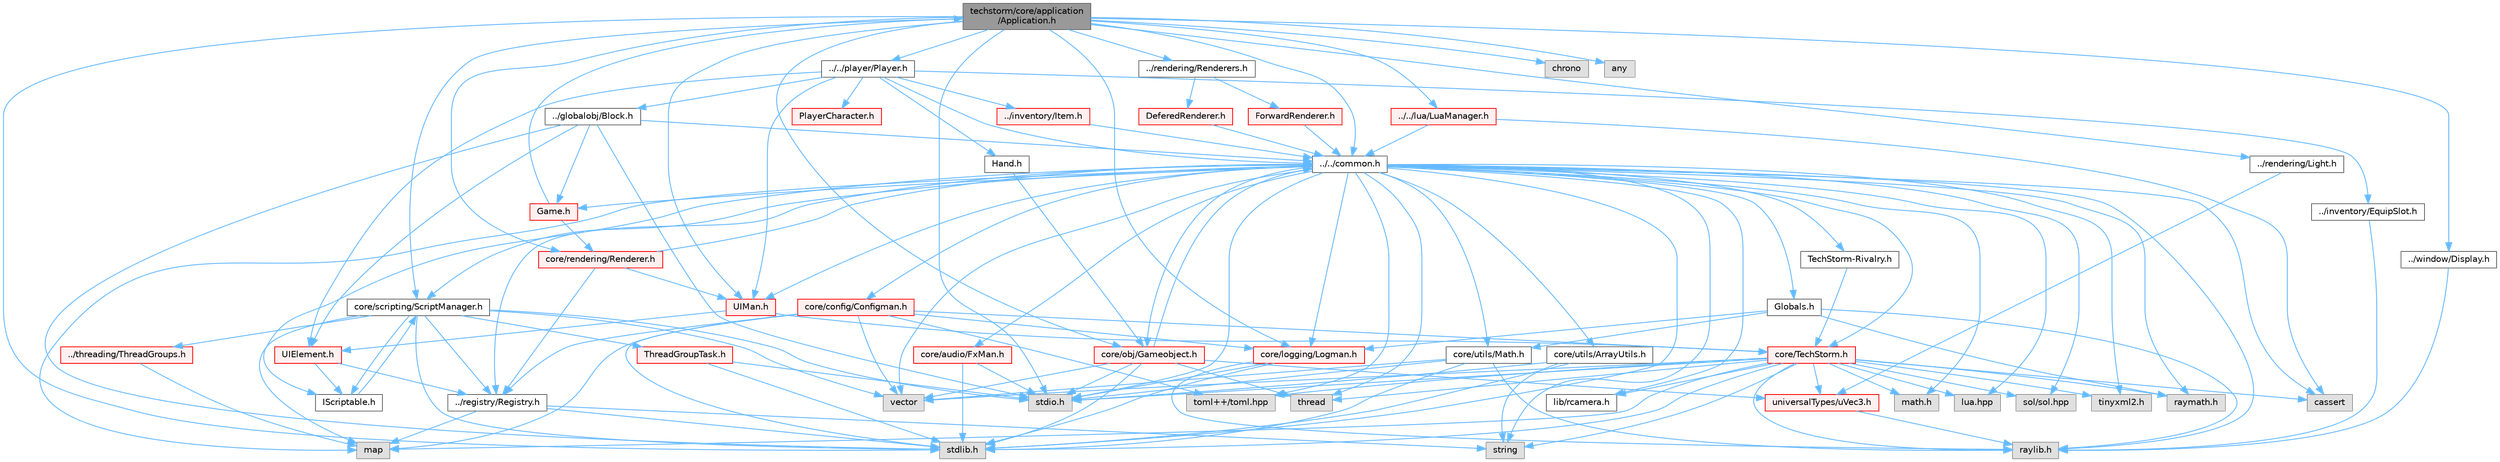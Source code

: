 digraph "techstorm/core/application/Application.h"
{
 // LATEX_PDF_SIZE
  bgcolor="transparent";
  edge [fontname=Helvetica,fontsize=10,labelfontname=Helvetica,labelfontsize=10];
  node [fontname=Helvetica,fontsize=10,shape=box,height=0.2,width=0.4];
  Node1 [id="Node000001",label="techstorm/core/application\l/Application.h",height=0.2,width=0.4,color="gray40", fillcolor="grey60", style="filled", fontcolor="black",tooltip=" "];
  Node1 -> Node2 [id="edge1_Node000001_Node000002",color="steelblue1",style="solid",tooltip=" "];
  Node2 [id="Node000002",label="../../common.h",height=0.2,width=0.4,color="grey40", fillcolor="white", style="filled",URL="$_common_8h.html",tooltip=" "];
  Node2 -> Node3 [id="edge2_Node000002_Node000003",color="steelblue1",style="solid",tooltip=" "];
  Node3 [id="Node000003",label="raylib.h",height=0.2,width=0.4,color="grey60", fillcolor="#E0E0E0", style="filled",tooltip=" "];
  Node2 -> Node4 [id="edge3_Node000002_Node000004",color="steelblue1",style="solid",tooltip=" "];
  Node4 [id="Node000004",label="raymath.h",height=0.2,width=0.4,color="grey60", fillcolor="#E0E0E0", style="filled",tooltip=" "];
  Node2 -> Node5 [id="edge4_Node000002_Node000005",color="steelblue1",style="solid",tooltip=" "];
  Node5 [id="Node000005",label="lib/rcamera.h",height=0.2,width=0.4,color="grey40", fillcolor="white", style="filled",URL="$rcamera_8h.html",tooltip=" "];
  Node2 -> Node6 [id="edge5_Node000002_Node000006",color="steelblue1",style="solid",tooltip=" "];
  Node6 [id="Node000006",label="stdio.h",height=0.2,width=0.4,color="grey60", fillcolor="#E0E0E0", style="filled",tooltip=" "];
  Node2 -> Node7 [id="edge6_Node000002_Node000007",color="steelblue1",style="solid",tooltip=" "];
  Node7 [id="Node000007",label="stdlib.h",height=0.2,width=0.4,color="grey60", fillcolor="#E0E0E0", style="filled",tooltip=" "];
  Node2 -> Node8 [id="edge7_Node000002_Node000008",color="steelblue1",style="solid",tooltip=" "];
  Node8 [id="Node000008",label="string",height=0.2,width=0.4,color="grey60", fillcolor="#E0E0E0", style="filled",tooltip=" "];
  Node2 -> Node9 [id="edge8_Node000002_Node000009",color="steelblue1",style="solid",tooltip=" "];
  Node9 [id="Node000009",label="vector",height=0.2,width=0.4,color="grey60", fillcolor="#E0E0E0", style="filled",tooltip=" "];
  Node2 -> Node10 [id="edge9_Node000002_Node000010",color="steelblue1",style="solid",tooltip=" "];
  Node10 [id="Node000010",label="map",height=0.2,width=0.4,color="grey60", fillcolor="#E0E0E0", style="filled",tooltip=" "];
  Node2 -> Node11 [id="edge10_Node000002_Node000011",color="steelblue1",style="solid",tooltip=" "];
  Node11 [id="Node000011",label="thread",height=0.2,width=0.4,color="grey60", fillcolor="#E0E0E0", style="filled",tooltip=" "];
  Node2 -> Node12 [id="edge11_Node000002_Node000012",color="steelblue1",style="solid",tooltip=" "];
  Node12 [id="Node000012",label="math.h",height=0.2,width=0.4,color="grey60", fillcolor="#E0E0E0", style="filled",tooltip=" "];
  Node2 -> Node13 [id="edge12_Node000002_Node000013",color="steelblue1",style="solid",tooltip=" "];
  Node13 [id="Node000013",label="cassert",height=0.2,width=0.4,color="grey60", fillcolor="#E0E0E0", style="filled",tooltip=" "];
  Node2 -> Node14 [id="edge13_Node000002_Node000014",color="steelblue1",style="solid",tooltip=" "];
  Node14 [id="Node000014",label="lua.hpp",height=0.2,width=0.4,color="grey60", fillcolor="#E0E0E0", style="filled",tooltip=" "];
  Node2 -> Node15 [id="edge14_Node000002_Node000015",color="steelblue1",style="solid",tooltip=" "];
  Node15 [id="Node000015",label="sol/sol.hpp",height=0.2,width=0.4,color="grey60", fillcolor="#E0E0E0", style="filled",tooltip=" "];
  Node2 -> Node16 [id="edge15_Node000002_Node000016",color="steelblue1",style="solid",tooltip=" "];
  Node16 [id="Node000016",label="toml++/toml.hpp",height=0.2,width=0.4,color="grey60", fillcolor="#E0E0E0", style="filled",tooltip=" "];
  Node2 -> Node17 [id="edge16_Node000002_Node000017",color="steelblue1",style="solid",tooltip=" "];
  Node17 [id="Node000017",label="tinyxml2.h",height=0.2,width=0.4,color="grey60", fillcolor="#E0E0E0", style="filled",tooltip=" "];
  Node2 -> Node18 [id="edge17_Node000002_Node000018",color="steelblue1",style="solid",tooltip=" "];
  Node18 [id="Node000018",label="Globals.h",height=0.2,width=0.4,color="grey40", fillcolor="white", style="filled",URL="$_globals_8h.html",tooltip=" "];
  Node18 -> Node3 [id="edge18_Node000018_Node000003",color="steelblue1",style="solid",tooltip=" "];
  Node18 -> Node4 [id="edge19_Node000018_Node000004",color="steelblue1",style="solid",tooltip=" "];
  Node18 -> Node19 [id="edge20_Node000018_Node000019",color="steelblue1",style="solid",tooltip=" "];
  Node19 [id="Node000019",label="core/utils/Math.h",height=0.2,width=0.4,color="grey40", fillcolor="white", style="filled",URL="$core_2utils_2_math_8h.html",tooltip=" "];
  Node19 -> Node3 [id="edge21_Node000019_Node000003",color="steelblue1",style="solid",tooltip=" "];
  Node19 -> Node7 [id="edge22_Node000019_Node000007",color="steelblue1",style="solid",tooltip=" "];
  Node19 -> Node6 [id="edge23_Node000019_Node000006",color="steelblue1",style="solid",tooltip=" "];
  Node19 -> Node9 [id="edge24_Node000019_Node000009",color="steelblue1",style="solid",tooltip=" "];
  Node18 -> Node20 [id="edge25_Node000018_Node000020",color="steelblue1",style="solid",tooltip=" "];
  Node20 [id="Node000020",label="core/logging/Logman.h",height=0.2,width=0.4,color="red", fillcolor="#FFF0F0", style="filled",URL="$core_2logging_2_logman_8h.html",tooltip=" "];
  Node20 -> Node6 [id="edge26_Node000020_Node000006",color="steelblue1",style="solid",tooltip=" "];
  Node20 -> Node7 [id="edge27_Node000020_Node000007",color="steelblue1",style="solid",tooltip=" "];
  Node20 -> Node3 [id="edge28_Node000020_Node000003",color="steelblue1",style="solid",tooltip=" "];
  Node2 -> Node23 [id="edge29_Node000002_Node000023",color="steelblue1",style="solid",tooltip=" "];
  Node23 [id="Node000023",label="core/TechStorm.h",height=0.2,width=0.4,color="red", fillcolor="#FFF0F0", style="filled",URL="$_tech_storm_8h.html",tooltip=" "];
  Node23 -> Node3 [id="edge30_Node000023_Node000003",color="steelblue1",style="solid",tooltip=" "];
  Node23 -> Node4 [id="edge31_Node000023_Node000004",color="steelblue1",style="solid",tooltip=" "];
  Node23 -> Node5 [id="edge32_Node000023_Node000005",color="steelblue1",style="solid",tooltip=" "];
  Node23 -> Node6 [id="edge33_Node000023_Node000006",color="steelblue1",style="solid",tooltip=" "];
  Node23 -> Node7 [id="edge34_Node000023_Node000007",color="steelblue1",style="solid",tooltip=" "];
  Node23 -> Node9 [id="edge35_Node000023_Node000009",color="steelblue1",style="solid",tooltip=" "];
  Node23 -> Node8 [id="edge36_Node000023_Node000008",color="steelblue1",style="solid",tooltip=" "];
  Node23 -> Node10 [id="edge37_Node000023_Node000010",color="steelblue1",style="solid",tooltip=" "];
  Node23 -> Node11 [id="edge38_Node000023_Node000011",color="steelblue1",style="solid",tooltip=" "];
  Node23 -> Node12 [id="edge39_Node000023_Node000012",color="steelblue1",style="solid",tooltip=" "];
  Node23 -> Node13 [id="edge40_Node000023_Node000013",color="steelblue1",style="solid",tooltip=" "];
  Node23 -> Node14 [id="edge41_Node000023_Node000014",color="steelblue1",style="solid",tooltip=" "];
  Node23 -> Node15 [id="edge42_Node000023_Node000015",color="steelblue1",style="solid",tooltip=" "];
  Node23 -> Node16 [id="edge43_Node000023_Node000016",color="steelblue1",style="solid",tooltip=" "];
  Node23 -> Node17 [id="edge44_Node000023_Node000017",color="steelblue1",style="solid",tooltip=" "];
  Node23 -> Node29 [id="edge45_Node000023_Node000029",color="steelblue1",style="solid",tooltip=" "];
  Node29 [id="Node000029",label="universalTypes/uVec3.h",height=0.2,width=0.4,color="red", fillcolor="#FFF0F0", style="filled",URL="$u_vec3_8h.html",tooltip=" "];
  Node29 -> Node3 [id="edge46_Node000029_Node000003",color="steelblue1",style="solid",tooltip=" "];
  Node2 -> Node33 [id="edge47_Node000002_Node000033",color="steelblue1",style="solid",tooltip=" "];
  Node33 [id="Node000033",label="core/config/Configman.h",height=0.2,width=0.4,color="red", fillcolor="#FFF0F0", style="filled",URL="$core_2config_2_configman_8h.html",tooltip=" "];
  Node33 -> Node23 [id="edge48_Node000033_Node000023",color="steelblue1",style="solid",tooltip=" "];
  Node33 -> Node20 [id="edge49_Node000033_Node000020",color="steelblue1",style="solid",tooltip=" "];
  Node33 -> Node61 [id="edge50_Node000033_Node000061",color="steelblue1",style="solid",tooltip=" "];
  Node61 [id="Node000061",label="../registry/Registry.h",height=0.2,width=0.4,color="grey40", fillcolor="white", style="filled",URL="$core_2registry_2_registry_8h.html",tooltip=" "];
  Node61 -> Node7 [id="edge51_Node000061_Node000007",color="steelblue1",style="solid",tooltip=" "];
  Node61 -> Node10 [id="edge52_Node000061_Node000010",color="steelblue1",style="solid",tooltip=" "];
  Node61 -> Node8 [id="edge53_Node000061_Node000008",color="steelblue1",style="solid",tooltip=" "];
  Node33 -> Node16 [id="edge54_Node000033_Node000016",color="steelblue1",style="solid",tooltip=" "];
  Node33 -> Node9 [id="edge55_Node000033_Node000009",color="steelblue1",style="solid",tooltip=" "];
  Node33 -> Node7 [id="edge56_Node000033_Node000007",color="steelblue1",style="solid",tooltip=" "];
  Node33 -> Node10 [id="edge57_Node000033_Node000010",color="steelblue1",style="solid",tooltip=" "];
  Node2 -> Node20 [id="edge58_Node000002_Node000020",color="steelblue1",style="solid",tooltip=" "];
  Node2 -> Node62 [id="edge59_Node000002_Node000062",color="steelblue1",style="solid",tooltip=" "];
  Node62 [id="Node000062",label="core/obj/Gameobject.h",height=0.2,width=0.4,color="red", fillcolor="#FFF0F0", style="filled",URL="$core_2obj_2_gameobject_8h.html",tooltip=" "];
  Node62 -> Node2 [id="edge60_Node000062_Node000002",color="steelblue1",style="solid",tooltip=" "];
  Node62 -> Node29 [id="edge61_Node000062_Node000029",color="steelblue1",style="solid",tooltip=" "];
  Node62 -> Node6 [id="edge62_Node000062_Node000006",color="steelblue1",style="solid",tooltip=" "];
  Node62 -> Node7 [id="edge63_Node000062_Node000007",color="steelblue1",style="solid",tooltip=" "];
  Node62 -> Node9 [id="edge64_Node000062_Node000009",color="steelblue1",style="solid",tooltip=" "];
  Node62 -> Node11 [id="edge65_Node000062_Node000011",color="steelblue1",style="solid",tooltip=" "];
  Node2 -> Node19 [id="edge66_Node000002_Node000019",color="steelblue1",style="solid",tooltip=" "];
  Node2 -> Node61 [id="edge67_Node000002_Node000061",color="steelblue1",style="solid",tooltip=" "];
  Node2 -> Node67 [id="edge68_Node000002_Node000067",color="steelblue1",style="solid",tooltip=" "];
  Node67 [id="Node000067",label="core/scripting/ScriptManager.h",height=0.2,width=0.4,color="grey40", fillcolor="white", style="filled",URL="$core_2scripting_2_script_manager_8h.html",tooltip=" "];
  Node67 -> Node6 [id="edge69_Node000067_Node000006",color="steelblue1",style="solid",tooltip=" "];
  Node67 -> Node7 [id="edge70_Node000067_Node000007",color="steelblue1",style="solid",tooltip=" "];
  Node67 -> Node9 [id="edge71_Node000067_Node000009",color="steelblue1",style="solid",tooltip=" "];
  Node67 -> Node10 [id="edge72_Node000067_Node000010",color="steelblue1",style="solid",tooltip=" "];
  Node67 -> Node68 [id="edge73_Node000067_Node000068",color="steelblue1",style="solid",tooltip=" "];
  Node68 [id="Node000068",label="IScriptable.h",height=0.2,width=0.4,color="grey40", fillcolor="white", style="filled",URL="$core_2scripting_2_i_scriptable_8h.html",tooltip=" "];
  Node68 -> Node67 [id="edge74_Node000068_Node000067",color="steelblue1",style="solid",tooltip=" "];
  Node67 -> Node61 [id="edge75_Node000067_Node000061",color="steelblue1",style="solid",tooltip=" "];
  Node67 -> Node69 [id="edge76_Node000067_Node000069",color="steelblue1",style="solid",tooltip=" "];
  Node69 [id="Node000069",label="../threading/ThreadGroups.h",height=0.2,width=0.4,color="red", fillcolor="#FFF0F0", style="filled",URL="$core_2threading_2_thread_groups_8h.html",tooltip=" "];
  Node69 -> Node10 [id="edge77_Node000069_Node000010",color="steelblue1",style="solid",tooltip=" "];
  Node67 -> Node74 [id="edge78_Node000067_Node000074",color="steelblue1",style="solid",tooltip=" "];
  Node74 [id="Node000074",label="ThreadGroupTask.h",height=0.2,width=0.4,color="red", fillcolor="#FFF0F0", style="filled",URL="$core_2threading_2_thread_group_task_8h.html",tooltip=" "];
  Node74 -> Node6 [id="edge79_Node000074_Node000006",color="steelblue1",style="solid",tooltip=" "];
  Node74 -> Node7 [id="edge80_Node000074_Node000007",color="steelblue1",style="solid",tooltip=" "];
  Node2 -> Node68 [id="edge81_Node000002_Node000068",color="steelblue1",style="solid",tooltip=" "];
  Node2 -> Node75 [id="edge82_Node000002_Node000075",color="steelblue1",style="solid",tooltip=" "];
  Node75 [id="Node000075",label="core/utils/ArrayUtils.h",height=0.2,width=0.4,color="grey40", fillcolor="white", style="filled",URL="$core_2utils_2_array_utils_8h.html",tooltip=" "];
  Node75 -> Node6 [id="edge83_Node000075_Node000006",color="steelblue1",style="solid",tooltip=" "];
  Node75 -> Node7 [id="edge84_Node000075_Node000007",color="steelblue1",style="solid",tooltip=" "];
  Node75 -> Node8 [id="edge85_Node000075_Node000008",color="steelblue1",style="solid",tooltip=" "];
  Node2 -> Node76 [id="edge86_Node000002_Node000076",color="steelblue1",style="solid",tooltip=" "];
  Node76 [id="Node000076",label="core/audio/FxMan.h",height=0.2,width=0.4,color="red", fillcolor="#FFF0F0", style="filled",URL="$core_2audio_2_fx_man_8h.html",tooltip=" "];
  Node76 -> Node7 [id="edge87_Node000076_Node000007",color="steelblue1",style="solid",tooltip=" "];
  Node76 -> Node6 [id="edge88_Node000076_Node000006",color="steelblue1",style="solid",tooltip=" "];
  Node2 -> Node80 [id="edge89_Node000002_Node000080",color="steelblue1",style="solid",tooltip=" "];
  Node80 [id="Node000080",label="UIMan.h",height=0.2,width=0.4,color="red", fillcolor="#FFF0F0", style="filled",URL="$core_2ui_2_u_i_man_8h.html",tooltip=" "];
  Node80 -> Node23 [id="edge90_Node000080_Node000023",color="steelblue1",style="solid",tooltip=" "];
  Node80 -> Node82 [id="edge91_Node000080_Node000082",color="steelblue1",style="solid",tooltip=" "];
  Node82 [id="Node000082",label="UIElement.h",height=0.2,width=0.4,color="red", fillcolor="#FFF0F0", style="filled",URL="$core_2ui_2_u_i_element_8h.html",tooltip=" "];
  Node82 -> Node68 [id="edge92_Node000082_Node000068",color="steelblue1",style="solid",tooltip=" "];
  Node82 -> Node61 [id="edge93_Node000082_Node000061",color="steelblue1",style="solid",tooltip=" "];
  Node2 -> Node86 [id="edge94_Node000002_Node000086",color="steelblue1",style="solid",tooltip=" "];
  Node86 [id="Node000086",label="TechStorm-Rivalry.h",height=0.2,width=0.4,color="grey40", fillcolor="white", style="filled",URL="$techstorm-rivalry_8h.html",tooltip=" "];
  Node86 -> Node23 [id="edge95_Node000086_Node000023",color="steelblue1",style="solid",tooltip=" "];
  Node2 -> Node87 [id="edge96_Node000002_Node000087",color="steelblue1",style="solid",tooltip=" "];
  Node87 [id="Node000087",label="Game.h",height=0.2,width=0.4,color="red", fillcolor="#FFF0F0", style="filled",URL="$_game_8h.html",tooltip=" "];
  Node87 -> Node1 [id="edge97_Node000087_Node000001",color="steelblue1",style="solid",tooltip=" "];
  Node87 -> Node88 [id="edge98_Node000087_Node000088",color="steelblue1",style="solid",tooltip=" "];
  Node88 [id="Node000088",label="core/rendering/Renderer.h",height=0.2,width=0.4,color="red", fillcolor="#FFF0F0", style="filled",URL="$core_2rendering_2_renderer_8h.html",tooltip=" "];
  Node88 -> Node2 [id="edge99_Node000088_Node000002",color="steelblue1",style="solid",tooltip=" "];
  Node88 -> Node61 [id="edge100_Node000088_Node000061",color="steelblue1",style="solid",tooltip=" "];
  Node88 -> Node80 [id="edge101_Node000088_Node000080",color="steelblue1",style="solid",tooltip=" "];
  Node1 -> Node93 [id="edge102_Node000001_Node000093",color="steelblue1",style="solid",tooltip=" "];
  Node93 [id="Node000093",label="../rendering/Light.h",height=0.2,width=0.4,color="grey40", fillcolor="white", style="filled",URL="$core_2rendering_2_light_8h.html",tooltip=" "];
  Node93 -> Node29 [id="edge103_Node000093_Node000029",color="steelblue1",style="solid",tooltip=" "];
  Node1 -> Node94 [id="edge104_Node000001_Node000094",color="steelblue1",style="solid",tooltip=" "];
  Node94 [id="Node000094",label="../../player/Player.h",height=0.2,width=0.4,color="grey40", fillcolor="white", style="filled",URL="$_player_8h.html",tooltip=" "];
  Node94 -> Node2 [id="edge105_Node000094_Node000002",color="steelblue1",style="solid",tooltip=" "];
  Node94 -> Node95 [id="edge106_Node000094_Node000095",color="steelblue1",style="solid",tooltip=" "];
  Node95 [id="Node000095",label="../globalobj/Block.h",height=0.2,width=0.4,color="grey40", fillcolor="white", style="filled",URL="$_block_8h.html",tooltip=" "];
  Node95 -> Node2 [id="edge107_Node000095_Node000002",color="steelblue1",style="solid",tooltip=" "];
  Node95 -> Node87 [id="edge108_Node000095_Node000087",color="steelblue1",style="solid",tooltip=" "];
  Node95 -> Node82 [id="edge109_Node000095_Node000082",color="steelblue1",style="solid",tooltip=" "];
  Node95 -> Node6 [id="edge110_Node000095_Node000006",color="steelblue1",style="solid",tooltip=" "];
  Node95 -> Node7 [id="edge111_Node000095_Node000007",color="steelblue1",style="solid",tooltip=" "];
  Node94 -> Node96 [id="edge112_Node000094_Node000096",color="steelblue1",style="solid",tooltip=" "];
  Node96 [id="Node000096",label="../inventory/Item.h",height=0.2,width=0.4,color="red", fillcolor="#FFF0F0", style="filled",URL="$_item_8h.html",tooltip=" "];
  Node96 -> Node2 [id="edge113_Node000096_Node000002",color="steelblue1",style="solid",tooltip=" "];
  Node94 -> Node98 [id="edge114_Node000094_Node000098",color="steelblue1",style="solid",tooltip=" "];
  Node98 [id="Node000098",label="../inventory/EquipSlot.h",height=0.2,width=0.4,color="grey40", fillcolor="white", style="filled",URL="$_equip_slot_8h.html",tooltip=" "];
  Node98 -> Node3 [id="edge115_Node000098_Node000003",color="steelblue1",style="solid",tooltip=" "];
  Node94 -> Node99 [id="edge116_Node000094_Node000099",color="steelblue1",style="solid",tooltip=" "];
  Node99 [id="Node000099",label="PlayerCharacter.h",height=0.2,width=0.4,color="red", fillcolor="#FFF0F0", style="filled",URL="$_player_character_8h.html",tooltip=" "];
  Node94 -> Node82 [id="edge117_Node000094_Node000082",color="steelblue1",style="solid",tooltip=" "];
  Node94 -> Node80 [id="edge118_Node000094_Node000080",color="steelblue1",style="solid",tooltip=" "];
  Node94 -> Node111 [id="edge119_Node000094_Node000111",color="steelblue1",style="solid",tooltip=" "];
  Node111 [id="Node000111",label="Hand.h",height=0.2,width=0.4,color="grey40", fillcolor="white", style="filled",URL="$_hand_8h.html",tooltip=" "];
  Node111 -> Node62 [id="edge120_Node000111_Node000062",color="steelblue1",style="solid",tooltip=" "];
  Node1 -> Node67 [id="edge121_Node000001_Node000067",color="steelblue1",style="solid",tooltip=" "];
  Node1 -> Node112 [id="edge122_Node000001_Node000112",color="steelblue1",style="solid",tooltip=" "];
  Node112 [id="Node000112",label="../rendering/Renderers.h",height=0.2,width=0.4,color="grey40", fillcolor="white", style="filled",URL="$core_2rendering_2_renderers_8h.html",tooltip=" "];
  Node112 -> Node113 [id="edge123_Node000112_Node000113",color="steelblue1",style="solid",tooltip=" "];
  Node113 [id="Node000113",label="ForwardRenderer.h",height=0.2,width=0.4,color="red", fillcolor="#FFF0F0", style="filled",URL="$core_2rendering_2_forward_renderer_8h.html",tooltip=" "];
  Node113 -> Node2 [id="edge124_Node000113_Node000002",color="steelblue1",style="solid",tooltip=" "];
  Node112 -> Node114 [id="edge125_Node000112_Node000114",color="steelblue1",style="solid",tooltip=" "];
  Node114 [id="Node000114",label="DeferedRenderer.h",height=0.2,width=0.4,color="red", fillcolor="#FFF0F0", style="filled",URL="$core_2rendering_2_defered_renderer_8h.html",tooltip=" "];
  Node114 -> Node2 [id="edge126_Node000114_Node000002",color="steelblue1",style="solid",tooltip=" "];
  Node1 -> Node80 [id="edge127_Node000001_Node000080",color="steelblue1",style="solid",tooltip=" "];
  Node1 -> Node117 [id="edge128_Node000001_Node000117",color="steelblue1",style="solid",tooltip=" "];
  Node117 [id="Node000117",label="../../lua/LuaManager.h",height=0.2,width=0.4,color="red", fillcolor="#FFF0F0", style="filled",URL="$_lua_manager_8h.html",tooltip=" "];
  Node117 -> Node2 [id="edge129_Node000117_Node000002",color="steelblue1",style="solid",tooltip=" "];
  Node117 -> Node13 [id="edge130_Node000117_Node000013",color="steelblue1",style="solid",tooltip=" "];
  Node1 -> Node120 [id="edge131_Node000001_Node000120",color="steelblue1",style="solid",tooltip=" "];
  Node120 [id="Node000120",label="../window/Display.h",height=0.2,width=0.4,color="grey40", fillcolor="white", style="filled",URL="$core_2window_2_display_8h.html",tooltip=" "];
  Node120 -> Node3 [id="edge132_Node000120_Node000003",color="steelblue1",style="solid",tooltip=" "];
  Node1 -> Node62 [id="edge133_Node000001_Node000062",color="steelblue1",style="solid",tooltip=" "];
  Node1 -> Node20 [id="edge134_Node000001_Node000020",color="steelblue1",style="solid",tooltip=" "];
  Node1 -> Node88 [id="edge135_Node000001_Node000088",color="steelblue1",style="solid",tooltip=" "];
  Node1 -> Node121 [id="edge136_Node000001_Node000121",color="steelblue1",style="solid",tooltip=" "];
  Node121 [id="Node000121",label="chrono",height=0.2,width=0.4,color="grey60", fillcolor="#E0E0E0", style="filled",tooltip=" "];
  Node1 -> Node7 [id="edge137_Node000001_Node000007",color="steelblue1",style="solid",tooltip=" "];
  Node1 -> Node6 [id="edge138_Node000001_Node000006",color="steelblue1",style="solid",tooltip=" "];
  Node1 -> Node105 [id="edge139_Node000001_Node000105",color="steelblue1",style="solid",tooltip=" "];
  Node105 [id="Node000105",label="any",height=0.2,width=0.4,color="grey60", fillcolor="#E0E0E0", style="filled",tooltip=" "];
}
